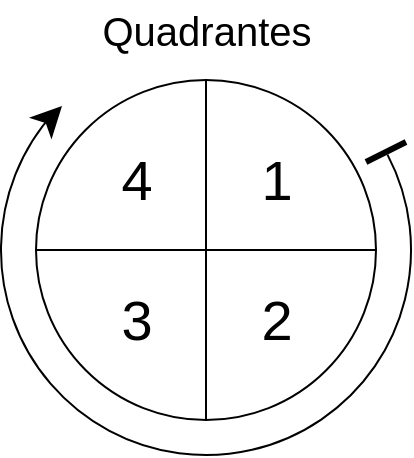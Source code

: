 <mxfile version="13.6.2" type="device"><diagram id="KP-yQZni5s91v4OI-7pU" name="Page-1"><mxGraphModel dx="1086" dy="807" grid="1" gridSize="10" guides="1" tooltips="1" connect="1" arrows="1" fold="1" page="1" pageScale="1" pageWidth="1600" pageHeight="900" math="0" shadow="0"><root><mxCell id="0"/><mxCell id="1" parent="0"/><mxCell id="fgAAeAOQ3AlUcbjRZS5D-1" value="" style="ellipse;whiteSpace=wrap;html=1;" vertex="1" parent="1"><mxGeometry x="440" y="280" width="170" height="170" as="geometry"/></mxCell><mxCell id="fgAAeAOQ3AlUcbjRZS5D-2" value="" style="endArrow=none;html=1;exitX=0.5;exitY=1;exitDx=0;exitDy=0;entryX=0.5;entryY=0;entryDx=0;entryDy=0;" edge="1" parent="1" source="fgAAeAOQ3AlUcbjRZS5D-1" target="fgAAeAOQ3AlUcbjRZS5D-1"><mxGeometry width="50" height="50" relative="1" as="geometry"><mxPoint x="530" y="440" as="sourcePoint"/><mxPoint x="720" y="365" as="targetPoint"/></mxGeometry></mxCell><mxCell id="fgAAeAOQ3AlUcbjRZS5D-5" value="" style="endArrow=none;html=1;exitX=1;exitY=0.5;exitDx=0;exitDy=0;entryX=0;entryY=0.5;entryDx=0;entryDy=0;" edge="1" parent="1" source="fgAAeAOQ3AlUcbjRZS5D-1" target="fgAAeAOQ3AlUcbjRZS5D-1"><mxGeometry width="50" height="50" relative="1" as="geometry"><mxPoint x="320" y="440" as="sourcePoint"/><mxPoint x="370" y="390" as="targetPoint"/></mxGeometry></mxCell><mxCell id="fgAAeAOQ3AlUcbjRZS5D-6" value="Quadrantes" style="text;html=1;align=center;verticalAlign=middle;resizable=0;points=[];autosize=1;fontSize=20;" vertex="1" parent="1"><mxGeometry x="465" y="240" width="120" height="30" as="geometry"/></mxCell><mxCell id="fgAAeAOQ3AlUcbjRZS5D-7" value="1" style="text;html=1;align=center;verticalAlign=middle;resizable=0;points=[];autosize=1;fontSize=28;" vertex="1" parent="1"><mxGeometry x="545" y="310" width="30" height="40" as="geometry"/></mxCell><mxCell id="fgAAeAOQ3AlUcbjRZS5D-8" value="2" style="text;html=1;align=center;verticalAlign=middle;resizable=0;points=[];autosize=1;fontSize=28;" vertex="1" parent="1"><mxGeometry x="545" y="380" width="30" height="40" as="geometry"/></mxCell><mxCell id="fgAAeAOQ3AlUcbjRZS5D-9" value="3" style="text;html=1;align=center;verticalAlign=middle;resizable=0;points=[];autosize=1;fontSize=28;" vertex="1" parent="1"><mxGeometry x="475" y="380" width="30" height="40" as="geometry"/></mxCell><mxCell id="fgAAeAOQ3AlUcbjRZS5D-10" value="4" style="text;html=1;align=center;verticalAlign=middle;resizable=0;points=[];autosize=1;fontSize=28;" vertex="1" parent="1"><mxGeometry x="475" y="310" width="30" height="40" as="geometry"/></mxCell><mxCell id="fgAAeAOQ3AlUcbjRZS5D-11" value="" style="verticalLabelPosition=bottom;verticalAlign=top;html=1;shape=mxgraph.basic.arc;startAngle=0.423;endAngle=0.119;fontSize=20;rotation=-90;shadow=0;sketch=0;" vertex="1" parent="1"><mxGeometry x="422.5" y="262.5" width="205" height="205" as="geometry"/></mxCell><mxCell id="fgAAeAOQ3AlUcbjRZS5D-12" value="" style="endArrow=classic;html=1;fontSize=20;exitX=0.846;exitY=0.115;exitDx=0;exitDy=0;exitPerimeter=0;rounded=0;strokeWidth=3;" edge="1" parent="1"><mxGeometry width="50" height="50" relative="1" as="geometry"><mxPoint x="449.075" y="297.07" as="sourcePoint"/><mxPoint x="453" y="293" as="targetPoint"/></mxGeometry></mxCell><mxCell id="fgAAeAOQ3AlUcbjRZS5D-13" value="" style="endArrow=none;html=1;strokeWidth=3;fontSize=20;" edge="1" parent="1"><mxGeometry width="50" height="50" relative="1" as="geometry"><mxPoint x="605" y="321" as="sourcePoint"/><mxPoint x="625" y="311" as="targetPoint"/></mxGeometry></mxCell></root></mxGraphModel></diagram></mxfile>